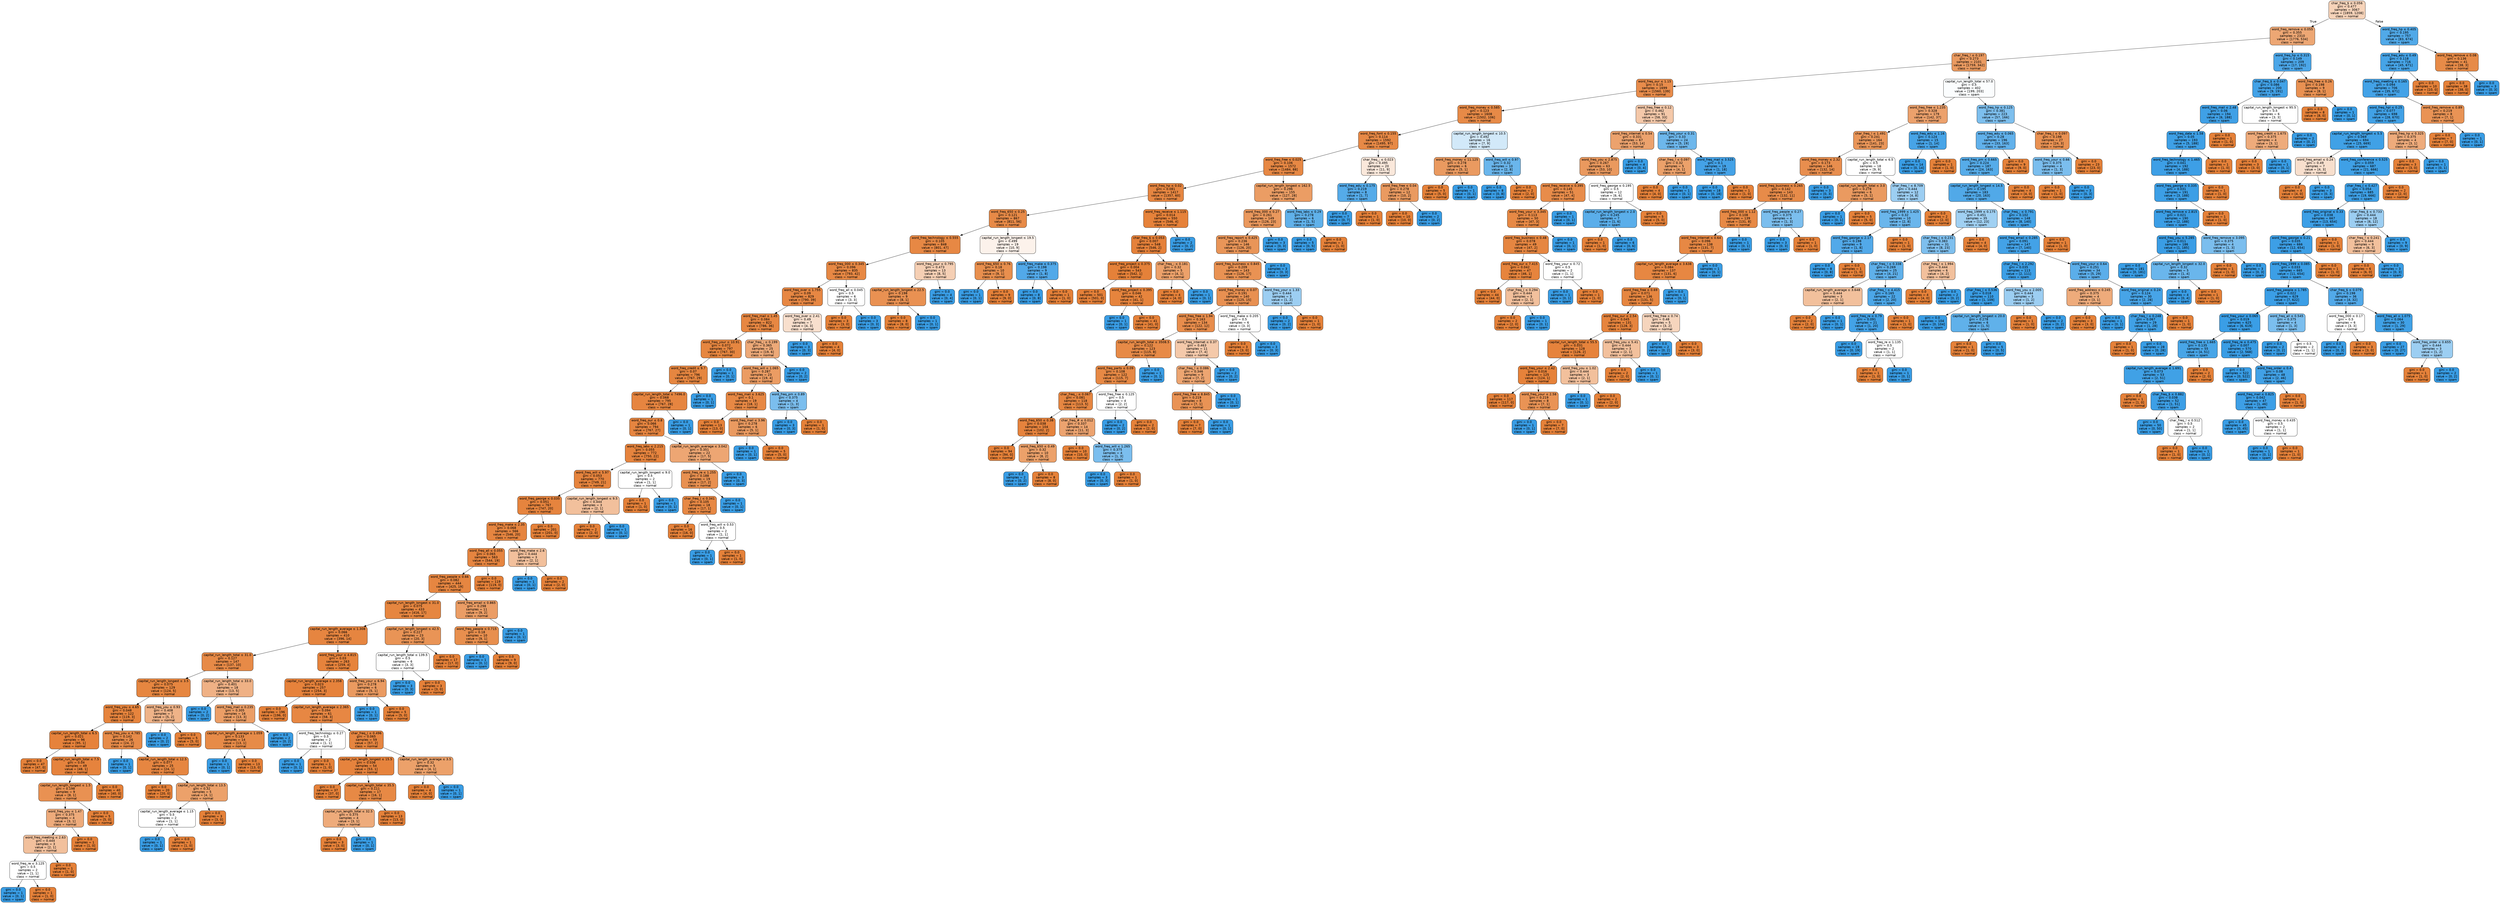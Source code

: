 digraph Tree {
node [shape=box, style="filled, rounded", color="black", fontname=helvetica] ;
edge [fontname=helvetica] ;
0 [label=<char_freq_$ &le; 0.056<br/>gini = 0.477<br/>samples = 3067<br/>value = [1859, 1208]<br/>class = normal>, fillcolor="#e5813959"] ;
1 [label=<word_freq_remove &le; 0.055<br/>gini = 0.355<br/>samples = 2310<br/>value = [1776, 534]<br/>class = normal>, fillcolor="#e58139b2"] ;
0 -> 1 [labeldistance=2.5, labelangle=45, headlabel="True"] ;
2 [label=<char_freq_! &le; 0.197<br/>gini = 0.273<br/>samples = 2101<br/>value = [1759, 342]<br/>class = normal>, fillcolor="#e58139cd"] ;
1 -> 2 ;
3 [label=<word_freq_our &le; 1.15<br/>gini = 0.15<br/>samples = 1699<br/>value = [1560, 139]<br/>class = normal>, fillcolor="#e58139e8"] ;
2 -> 3 ;
4 [label=<word_freq_money &le; 0.585<br/>gini = 0.123<br/>samples = 1608<br/>value = [1502, 106]<br/>class = normal>, fillcolor="#e58139ed"] ;
3 -> 4 ;
5 [label=<word_freq_font &le; 0.155<br/>gini = 0.114<br/>samples = 1592<br/>value = [1495, 97]<br/>class = normal>, fillcolor="#e58139ee"] ;
4 -> 5 ;
6 [label=<word_freq_free &le; 0.025<br/>gini = 0.106<br/>samples = 1572<br/>value = [1484, 88]<br/>class = normal>, fillcolor="#e58139f0"] ;
5 -> 6 ;
7 [label=<word_freq_hp &le; 0.02<br/>gini = 0.081<br/>samples = 1417<br/>value = [1357, 60]<br/>class = normal>, fillcolor="#e58139f4"] ;
6 -> 7 ;
8 [label=<word_freq_650 &le; 0.25<br/>gini = 0.121<br/>samples = 867<br/>value = [811, 56]<br/>class = normal>, fillcolor="#e58139ed"] ;
7 -> 8 ;
9 [label=<word_freq_technology &le; 0.555<br/>gini = 0.105<br/>samples = 848<br/>value = [801, 47]<br/>class = normal>, fillcolor="#e58139f0"] ;
8 -> 9 ;
10 [label=<word_freq_000 &le; 0.345<br/>gini = 0.096<br/>samples = 835<br/>value = [793, 42]<br/>class = normal>, fillcolor="#e58139f1"] ;
9 -> 10 ;
11 [label=<word_freq_over &le; 1.755<br/>gini = 0.09<br/>samples = 829<br/>value = [790, 39]<br/>class = normal>, fillcolor="#e58139f2"] ;
10 -> 11 ;
12 [label=<word_freq_mail &le; 1.45<br/>gini = 0.084<br/>samples = 822<br/>value = [786, 36]<br/>class = normal>, fillcolor="#e58139f3"] ;
11 -> 12 ;
13 [label=<word_freq_your &le; 10.91<br/>gini = 0.072<br/>samples = 797<br/>value = [767, 30]<br/>class = normal>, fillcolor="#e58139f5"] ;
12 -> 13 ;
14 [label=<word_freq_credit &le; 9.7<br/>gini = 0.07<br/>samples = 796<br/>value = [767, 29]<br/>class = normal>, fillcolor="#e58139f5"] ;
13 -> 14 ;
15 [label=<capital_run_length_total &le; 7496.0<br/>gini = 0.068<br/>samples = 795<br/>value = [767, 28]<br/>class = normal>, fillcolor="#e58139f6"] ;
14 -> 15 ;
16 [label=<word_freq_our &le; 0.8<br/>gini = 0.066<br/>samples = 794<br/>value = [767, 27]<br/>class = normal>, fillcolor="#e58139f6"] ;
15 -> 16 ;
17 [label=<word_freq_labs &le; 2.215<br/>gini = 0.055<br/>samples = 772<br/>value = [750, 22]<br/>class = normal>, fillcolor="#e58139f8"] ;
16 -> 17 ;
18 [label=<word_freq_will &le; 5.97<br/>gini = 0.053<br/>samples = 770<br/>value = [749, 21]<br/>class = normal>, fillcolor="#e58139f8"] ;
17 -> 18 ;
19 [label=<word_freq_george &le; 0.035<br/>gini = 0.051<br/>samples = 767<br/>value = [747, 20]<br/>class = normal>, fillcolor="#e58139f8"] ;
18 -> 19 ;
20 [label=<word_freq_make &le; 2.35<br/>gini = 0.068<br/>samples = 566<br/>value = [546, 20]<br/>class = normal>, fillcolor="#e58139f6"] ;
19 -> 20 ;
21 [label=<word_freq_all &le; 0.055<br/>gini = 0.065<br/>samples = 563<br/>value = [544, 19]<br/>class = normal>, fillcolor="#e58139f6"] ;
20 -> 21 ;
22 [label=<word_freq_people &le; 0.66<br/>gini = 0.082<br/>samples = 444<br/>value = [425, 19]<br/>class = normal>, fillcolor="#e58139f4"] ;
21 -> 22 ;
23 [label=<capital_run_length_longest &le; 31.0<br/>gini = 0.075<br/>samples = 433<br/>value = [416, 17]<br/>class = normal>, fillcolor="#e58139f5"] ;
22 -> 23 ;
24 [label=<capital_run_length_average &le; 1.308<br/>gini = 0.066<br/>samples = 410<br/>value = [396, 14]<br/>class = normal>, fillcolor="#e58139f6"] ;
23 -> 24 ;
25 [label=<capital_run_length_total &le; 31.0<br/>gini = 0.127<br/>samples = 147<br/>value = [137, 10]<br/>class = normal>, fillcolor="#e58139ec"] ;
24 -> 25 ;
26 [label=<capital_run_length_longest &le; 3.5<br/>gini = 0.075<br/>samples = 129<br/>value = [124, 5]<br/>class = normal>, fillcolor="#e58139f5"] ;
25 -> 26 ;
27 [label=<word_freq_you &le; 4.65<br/>gini = 0.048<br/>samples = 122<br/>value = [119, 3]<br/>class = normal>, fillcolor="#e58139f9"] ;
26 -> 27 ;
28 [label=<capital_run_length_total &le; 6.5<br/>gini = 0.021<br/>samples = 96<br/>value = [95, 1]<br/>class = normal>, fillcolor="#e58139fc"] ;
27 -> 28 ;
29 [label=<gini = 0.0<br/>samples = 47<br/>value = [47, 0]<br/>class = normal>, fillcolor="#e58139ff"] ;
28 -> 29 ;
30 [label=<capital_run_length_total &le; 7.5<br/>gini = 0.04<br/>samples = 49<br/>value = [48, 1]<br/>class = normal>, fillcolor="#e58139fa"] ;
28 -> 30 ;
31 [label=<capital_run_length_longest &le; 1.5<br/>gini = 0.198<br/>samples = 9<br/>value = [8, 1]<br/>class = normal>, fillcolor="#e58139df"] ;
30 -> 31 ;
32 [label=<word_freq_you &le; 1.47<br/>gini = 0.375<br/>samples = 4<br/>value = [3, 1]<br/>class = normal>, fillcolor="#e58139aa"] ;
31 -> 32 ;
33 [label=<word_freq_meeting &le; 2.63<br/>gini = 0.444<br/>samples = 3<br/>value = [2, 1]<br/>class = normal>, fillcolor="#e581397f"] ;
32 -> 33 ;
34 [label=<word_freq_re &le; 3.125<br/>gini = 0.5<br/>samples = 2<br/>value = [1, 1]<br/>class = normal>, fillcolor="#e5813900"] ;
33 -> 34 ;
35 [label=<gini = 0.0<br/>samples = 1<br/>value = [0, 1]<br/>class = spam>, fillcolor="#399de5ff"] ;
34 -> 35 ;
36 [label=<gini = 0.0<br/>samples = 1<br/>value = [1, 0]<br/>class = normal>, fillcolor="#e58139ff"] ;
34 -> 36 ;
37 [label=<gini = 0.0<br/>samples = 1<br/>value = [1, 0]<br/>class = normal>, fillcolor="#e58139ff"] ;
33 -> 37 ;
38 [label=<gini = 0.0<br/>samples = 1<br/>value = [1, 0]<br/>class = normal>, fillcolor="#e58139ff"] ;
32 -> 38 ;
39 [label=<gini = 0.0<br/>samples = 5<br/>value = [5, 0]<br/>class = normal>, fillcolor="#e58139ff"] ;
31 -> 39 ;
40 [label=<gini = 0.0<br/>samples = 40<br/>value = [40, 0]<br/>class = normal>, fillcolor="#e58139ff"] ;
30 -> 40 ;
41 [label=<word_freq_you &le; 4.785<br/>gini = 0.142<br/>samples = 26<br/>value = [24, 2]<br/>class = normal>, fillcolor="#e58139ea"] ;
27 -> 41 ;
42 [label=<gini = 0.0<br/>samples = 1<br/>value = [0, 1]<br/>class = spam>, fillcolor="#399de5ff"] ;
41 -> 42 ;
43 [label=<capital_run_length_total &le; 12.5<br/>gini = 0.077<br/>samples = 25<br/>value = [24, 1]<br/>class = normal>, fillcolor="#e58139f4"] ;
41 -> 43 ;
44 [label=<gini = 0.0<br/>samples = 20<br/>value = [20, 0]<br/>class = normal>, fillcolor="#e58139ff"] ;
43 -> 44 ;
45 [label=<capital_run_length_total &le; 13.5<br/>gini = 0.32<br/>samples = 5<br/>value = [4, 1]<br/>class = normal>, fillcolor="#e58139bf"] ;
43 -> 45 ;
46 [label=<capital_run_length_average &le; 1.15<br/>gini = 0.5<br/>samples = 2<br/>value = [1, 1]<br/>class = normal>, fillcolor="#e5813900"] ;
45 -> 46 ;
47 [label=<gini = 0.0<br/>samples = 1<br/>value = [0, 1]<br/>class = spam>, fillcolor="#399de5ff"] ;
46 -> 47 ;
48 [label=<gini = 0.0<br/>samples = 1<br/>value = [1, 0]<br/>class = normal>, fillcolor="#e58139ff"] ;
46 -> 48 ;
49 [label=<gini = 0.0<br/>samples = 3<br/>value = [3, 0]<br/>class = normal>, fillcolor="#e58139ff"] ;
45 -> 49 ;
50 [label=<word_freq_you &le; 0.93<br/>gini = 0.408<br/>samples = 7<br/>value = [5, 2]<br/>class = normal>, fillcolor="#e5813999"] ;
26 -> 50 ;
51 [label=<gini = 0.0<br/>samples = 2<br/>value = [0, 2]<br/>class = spam>, fillcolor="#399de5ff"] ;
50 -> 51 ;
52 [label=<gini = 0.0<br/>samples = 5<br/>value = [5, 0]<br/>class = normal>, fillcolor="#e58139ff"] ;
50 -> 52 ;
53 [label=<capital_run_length_total &le; 33.0<br/>gini = 0.401<br/>samples = 18<br/>value = [13, 5]<br/>class = normal>, fillcolor="#e581399d"] ;
25 -> 53 ;
54 [label=<gini = 0.0<br/>samples = 2<br/>value = [0, 2]<br/>class = spam>, fillcolor="#399de5ff"] ;
53 -> 54 ;
55 [label=<word_freq_mail &le; 0.235<br/>gini = 0.305<br/>samples = 16<br/>value = [13, 3]<br/>class = normal>, fillcolor="#e58139c4"] ;
53 -> 55 ;
56 [label=<capital_run_length_average &le; 1.059<br/>gini = 0.133<br/>samples = 14<br/>value = [13, 1]<br/>class = normal>, fillcolor="#e58139eb"] ;
55 -> 56 ;
57 [label=<gini = 0.0<br/>samples = 1<br/>value = [0, 1]<br/>class = spam>, fillcolor="#399de5ff"] ;
56 -> 57 ;
58 [label=<gini = 0.0<br/>samples = 13<br/>value = [13, 0]<br/>class = normal>, fillcolor="#e58139ff"] ;
56 -> 58 ;
59 [label=<gini = 0.0<br/>samples = 2<br/>value = [0, 2]<br/>class = spam>, fillcolor="#399de5ff"] ;
55 -> 59 ;
60 [label=<word_freq_your &le; 4.815<br/>gini = 0.03<br/>samples = 263<br/>value = [259, 4]<br/>class = normal>, fillcolor="#e58139fb"] ;
24 -> 60 ;
61 [label=<capital_run_length_average &le; 2.358<br/>gini = 0.023<br/>samples = 257<br/>value = [254, 3]<br/>class = normal>, fillcolor="#e58139fc"] ;
60 -> 61 ;
62 [label=<gini = 0.0<br/>samples = 196<br/>value = [196, 0]<br/>class = normal>, fillcolor="#e58139ff"] ;
61 -> 62 ;
63 [label=<capital_run_length_average &le; 2.365<br/>gini = 0.094<br/>samples = 61<br/>value = [58, 3]<br/>class = normal>, fillcolor="#e58139f2"] ;
61 -> 63 ;
64 [label=<word_freq_technology &le; 0.27<br/>gini = 0.5<br/>samples = 2<br/>value = [1, 1]<br/>class = normal>, fillcolor="#e5813900"] ;
63 -> 64 ;
65 [label=<gini = 0.0<br/>samples = 1<br/>value = [0, 1]<br/>class = spam>, fillcolor="#399de5ff"] ;
64 -> 65 ;
66 [label=<gini = 0.0<br/>samples = 1<br/>value = [1, 0]<br/>class = normal>, fillcolor="#e58139ff"] ;
64 -> 66 ;
67 [label=<char_freq_( &le; 0.496<br/>gini = 0.065<br/>samples = 59<br/>value = [57, 2]<br/>class = normal>, fillcolor="#e58139f6"] ;
63 -> 67 ;
68 [label=<capital_run_length_longest &le; 15.5<br/>gini = 0.036<br/>samples = 54<br/>value = [53, 1]<br/>class = normal>, fillcolor="#e58139fa"] ;
67 -> 68 ;
69 [label=<gini = 0.0<br/>samples = 37<br/>value = [37, 0]<br/>class = normal>, fillcolor="#e58139ff"] ;
68 -> 69 ;
70 [label=<capital_run_length_total &le; 35.5<br/>gini = 0.111<br/>samples = 17<br/>value = [16, 1]<br/>class = normal>, fillcolor="#e58139ef"] ;
68 -> 70 ;
71 [label=<capital_run_length_total &le; 32.5<br/>gini = 0.375<br/>samples = 4<br/>value = [3, 1]<br/>class = normal>, fillcolor="#e58139aa"] ;
70 -> 71 ;
72 [label=<gini = 0.0<br/>samples = 3<br/>value = [3, 0]<br/>class = normal>, fillcolor="#e58139ff"] ;
71 -> 72 ;
73 [label=<gini = 0.0<br/>samples = 1<br/>value = [0, 1]<br/>class = spam>, fillcolor="#399de5ff"] ;
71 -> 73 ;
74 [label=<gini = 0.0<br/>samples = 13<br/>value = [13, 0]<br/>class = normal>, fillcolor="#e58139ff"] ;
70 -> 74 ;
75 [label=<capital_run_length_average &le; 3.5<br/>gini = 0.32<br/>samples = 5<br/>value = [4, 1]<br/>class = normal>, fillcolor="#e58139bf"] ;
67 -> 75 ;
76 [label=<gini = 0.0<br/>samples = 4<br/>value = [4, 0]<br/>class = normal>, fillcolor="#e58139ff"] ;
75 -> 76 ;
77 [label=<gini = 0.0<br/>samples = 1<br/>value = [0, 1]<br/>class = spam>, fillcolor="#399de5ff"] ;
75 -> 77 ;
78 [label=<word_freq_your &le; 6.94<br/>gini = 0.278<br/>samples = 6<br/>value = [5, 1]<br/>class = normal>, fillcolor="#e58139cc"] ;
60 -> 78 ;
79 [label=<gini = 0.0<br/>samples = 1<br/>value = [0, 1]<br/>class = spam>, fillcolor="#399de5ff"] ;
78 -> 79 ;
80 [label=<gini = 0.0<br/>samples = 5<br/>value = [5, 0]<br/>class = normal>, fillcolor="#e58139ff"] ;
78 -> 80 ;
81 [label=<capital_run_length_longest &le; 42.5<br/>gini = 0.227<br/>samples = 23<br/>value = [20, 3]<br/>class = normal>, fillcolor="#e58139d9"] ;
23 -> 81 ;
82 [label=<capital_run_length_total &le; 139.5<br/>gini = 0.5<br/>samples = 6<br/>value = [3, 3]<br/>class = normal>, fillcolor="#e5813900"] ;
81 -> 82 ;
83 [label=<gini = 0.0<br/>samples = 3<br/>value = [0, 3]<br/>class = spam>, fillcolor="#399de5ff"] ;
82 -> 83 ;
84 [label=<gini = 0.0<br/>samples = 3<br/>value = [3, 0]<br/>class = normal>, fillcolor="#e58139ff"] ;
82 -> 84 ;
85 [label=<gini = 0.0<br/>samples = 17<br/>value = [17, 0]<br/>class = normal>, fillcolor="#e58139ff"] ;
81 -> 85 ;
86 [label=<word_freq_email &le; 0.865<br/>gini = 0.298<br/>samples = 11<br/>value = [9, 2]<br/>class = normal>, fillcolor="#e58139c6"] ;
22 -> 86 ;
87 [label=<word_freq_people &le; 0.715<br/>gini = 0.18<br/>samples = 10<br/>value = [9, 1]<br/>class = normal>, fillcolor="#e58139e3"] ;
86 -> 87 ;
88 [label=<gini = 0.0<br/>samples = 1<br/>value = [0, 1]<br/>class = spam>, fillcolor="#399de5ff"] ;
87 -> 88 ;
89 [label=<gini = 0.0<br/>samples = 9<br/>value = [9, 0]<br/>class = normal>, fillcolor="#e58139ff"] ;
87 -> 89 ;
90 [label=<gini = 0.0<br/>samples = 1<br/>value = [0, 1]<br/>class = spam>, fillcolor="#399de5ff"] ;
86 -> 90 ;
91 [label=<gini = 0.0<br/>samples = 119<br/>value = [119, 0]<br/>class = normal>, fillcolor="#e58139ff"] ;
21 -> 91 ;
92 [label=<word_freq_make &le; 2.6<br/>gini = 0.444<br/>samples = 3<br/>value = [2, 1]<br/>class = normal>, fillcolor="#e581397f"] ;
20 -> 92 ;
93 [label=<gini = 0.0<br/>samples = 1<br/>value = [0, 1]<br/>class = spam>, fillcolor="#399de5ff"] ;
92 -> 93 ;
94 [label=<gini = 0.0<br/>samples = 2<br/>value = [2, 0]<br/>class = normal>, fillcolor="#e58139ff"] ;
92 -> 94 ;
95 [label=<gini = 0.0<br/>samples = 201<br/>value = [201, 0]<br/>class = normal>, fillcolor="#e58139ff"] ;
19 -> 95 ;
96 [label=<capital_run_length_longest &le; 9.5<br/>gini = 0.444<br/>samples = 3<br/>value = [2, 1]<br/>class = normal>, fillcolor="#e581397f"] ;
18 -> 96 ;
97 [label=<gini = 0.0<br/>samples = 2<br/>value = [2, 0]<br/>class = normal>, fillcolor="#e58139ff"] ;
96 -> 97 ;
98 [label=<gini = 0.0<br/>samples = 1<br/>value = [0, 1]<br/>class = spam>, fillcolor="#399de5ff"] ;
96 -> 98 ;
99 [label=<capital_run_length_longest &le; 9.0<br/>gini = 0.5<br/>samples = 2<br/>value = [1, 1]<br/>class = normal>, fillcolor="#e5813900"] ;
17 -> 99 ;
100 [label=<gini = 0.0<br/>samples = 1<br/>value = [1, 0]<br/>class = normal>, fillcolor="#e58139ff"] ;
99 -> 100 ;
101 [label=<gini = 0.0<br/>samples = 1<br/>value = [0, 1]<br/>class = spam>, fillcolor="#399de5ff"] ;
99 -> 101 ;
102 [label=<capital_run_length_average &le; 3.042<br/>gini = 0.351<br/>samples = 22<br/>value = [17, 5]<br/>class = normal>, fillcolor="#e58139b4"] ;
16 -> 102 ;
103 [label=<word_freq_re &le; 1.255<br/>gini = 0.188<br/>samples = 19<br/>value = [17, 2]<br/>class = normal>, fillcolor="#e58139e1"] ;
102 -> 103 ;
104 [label=<char_freq_( &le; 0.341<br/>gini = 0.105<br/>samples = 18<br/>value = [17, 1]<br/>class = normal>, fillcolor="#e58139f0"] ;
103 -> 104 ;
105 [label=<gini = 0.0<br/>samples = 16<br/>value = [16, 0]<br/>class = normal>, fillcolor="#e58139ff"] ;
104 -> 105 ;
106 [label=<word_freq_will &le; 0.53<br/>gini = 0.5<br/>samples = 2<br/>value = [1, 1]<br/>class = normal>, fillcolor="#e5813900"] ;
104 -> 106 ;
107 [label=<gini = 0.0<br/>samples = 1<br/>value = [0, 1]<br/>class = spam>, fillcolor="#399de5ff"] ;
106 -> 107 ;
108 [label=<gini = 0.0<br/>samples = 1<br/>value = [1, 0]<br/>class = normal>, fillcolor="#e58139ff"] ;
106 -> 108 ;
109 [label=<gini = 0.0<br/>samples = 1<br/>value = [0, 1]<br/>class = spam>, fillcolor="#399de5ff"] ;
103 -> 109 ;
110 [label=<gini = 0.0<br/>samples = 3<br/>value = [0, 3]<br/>class = spam>, fillcolor="#399de5ff"] ;
102 -> 110 ;
111 [label=<gini = 0.0<br/>samples = 1<br/>value = [0, 1]<br/>class = spam>, fillcolor="#399de5ff"] ;
15 -> 111 ;
112 [label=<gini = 0.0<br/>samples = 1<br/>value = [0, 1]<br/>class = spam>, fillcolor="#399de5ff"] ;
14 -> 112 ;
113 [label=<gini = 0.0<br/>samples = 1<br/>value = [0, 1]<br/>class = spam>, fillcolor="#399de5ff"] ;
13 -> 113 ;
114 [label=<char_freq_; &le; 0.199<br/>gini = 0.365<br/>samples = 25<br/>value = [19, 6]<br/>class = normal>, fillcolor="#e58139ae"] ;
12 -> 114 ;
115 [label=<word_freq_will &le; 1.065<br/>gini = 0.287<br/>samples = 23<br/>value = [19, 4]<br/>class = normal>, fillcolor="#e58139c9"] ;
114 -> 115 ;
116 [label=<word_freq_mail &le; 3.625<br/>gini = 0.1<br/>samples = 19<br/>value = [18, 1]<br/>class = normal>, fillcolor="#e58139f1"] ;
115 -> 116 ;
117 [label=<gini = 0.0<br/>samples = 13<br/>value = [13, 0]<br/>class = normal>, fillcolor="#e58139ff"] ;
116 -> 117 ;
118 [label=<word_freq_mail &le; 3.96<br/>gini = 0.278<br/>samples = 6<br/>value = [5, 1]<br/>class = normal>, fillcolor="#e58139cc"] ;
116 -> 118 ;
119 [label=<gini = 0.0<br/>samples = 1<br/>value = [0, 1]<br/>class = spam>, fillcolor="#399de5ff"] ;
118 -> 119 ;
120 [label=<gini = 0.0<br/>samples = 5<br/>value = [5, 0]<br/>class = normal>, fillcolor="#e58139ff"] ;
118 -> 120 ;
121 [label=<word_freq_pm &le; 0.89<br/>gini = 0.375<br/>samples = 4<br/>value = [1, 3]<br/>class = spam>, fillcolor="#399de5aa"] ;
115 -> 121 ;
122 [label=<gini = 0.0<br/>samples = 3<br/>value = [0, 3]<br/>class = spam>, fillcolor="#399de5ff"] ;
121 -> 122 ;
123 [label=<gini = 0.0<br/>samples = 1<br/>value = [1, 0]<br/>class = normal>, fillcolor="#e58139ff"] ;
121 -> 123 ;
124 [label=<gini = 0.0<br/>samples = 2<br/>value = [0, 2]<br/>class = spam>, fillcolor="#399de5ff"] ;
114 -> 124 ;
125 [label=<word_freq_over &le; 2.41<br/>gini = 0.49<br/>samples = 7<br/>value = [4, 3]<br/>class = normal>, fillcolor="#e5813940"] ;
11 -> 125 ;
126 [label=<gini = 0.0<br/>samples = 3<br/>value = [0, 3]<br/>class = spam>, fillcolor="#399de5ff"] ;
125 -> 126 ;
127 [label=<gini = 0.0<br/>samples = 4<br/>value = [4, 0]<br/>class = normal>, fillcolor="#e58139ff"] ;
125 -> 127 ;
128 [label=<word_freq_all &le; 0.045<br/>gini = 0.5<br/>samples = 6<br/>value = [3, 3]<br/>class = normal>, fillcolor="#e5813900"] ;
10 -> 128 ;
129 [label=<gini = 0.0<br/>samples = 3<br/>value = [3, 0]<br/>class = normal>, fillcolor="#e58139ff"] ;
128 -> 129 ;
130 [label=<gini = 0.0<br/>samples = 3<br/>value = [0, 3]<br/>class = spam>, fillcolor="#399de5ff"] ;
128 -> 130 ;
131 [label=<word_freq_your &le; 0.795<br/>gini = 0.473<br/>samples = 13<br/>value = [8, 5]<br/>class = normal>, fillcolor="#e5813960"] ;
9 -> 131 ;
132 [label=<capital_run_length_longest &le; 22.5<br/>gini = 0.198<br/>samples = 9<br/>value = [8, 1]<br/>class = normal>, fillcolor="#e58139df"] ;
131 -> 132 ;
133 [label=<gini = 0.0<br/>samples = 8<br/>value = [8, 0]<br/>class = normal>, fillcolor="#e58139ff"] ;
132 -> 133 ;
134 [label=<gini = 0.0<br/>samples = 1<br/>value = [0, 1]<br/>class = spam>, fillcolor="#399de5ff"] ;
132 -> 134 ;
135 [label=<gini = 0.0<br/>samples = 4<br/>value = [0, 4]<br/>class = spam>, fillcolor="#399de5ff"] ;
131 -> 135 ;
136 [label=<capital_run_length_longest &le; 19.5<br/>gini = 0.499<br/>samples = 19<br/>value = [10, 9]<br/>class = normal>, fillcolor="#e5813919"] ;
8 -> 136 ;
137 [label=<word_freq_650 &le; 0.76<br/>gini = 0.18<br/>samples = 10<br/>value = [9, 1]<br/>class = normal>, fillcolor="#e58139e3"] ;
136 -> 137 ;
138 [label=<gini = 0.0<br/>samples = 1<br/>value = [0, 1]<br/>class = spam>, fillcolor="#399de5ff"] ;
137 -> 138 ;
139 [label=<gini = 0.0<br/>samples = 9<br/>value = [9, 0]<br/>class = normal>, fillcolor="#e58139ff"] ;
137 -> 139 ;
140 [label=<word_freq_make &le; 0.375<br/>gini = 0.198<br/>samples = 9<br/>value = [1, 8]<br/>class = spam>, fillcolor="#399de5df"] ;
136 -> 140 ;
141 [label=<gini = 0.0<br/>samples = 8<br/>value = [0, 8]<br/>class = spam>, fillcolor="#399de5ff"] ;
140 -> 141 ;
142 [label=<gini = 0.0<br/>samples = 1<br/>value = [1, 0]<br/>class = normal>, fillcolor="#e58139ff"] ;
140 -> 142 ;
143 [label=<word_freq_receive &le; 1.115<br/>gini = 0.014<br/>samples = 550<br/>value = [546, 4]<br/>class = normal>, fillcolor="#e58139fd"] ;
7 -> 143 ;
144 [label=<char_freq_$ &le; 0.053<br/>gini = 0.007<br/>samples = 548<br/>value = [546, 2]<br/>class = normal>, fillcolor="#e58139fe"] ;
143 -> 144 ;
145 [label=<word_freq_project &le; 0.375<br/>gini = 0.004<br/>samples = 543<br/>value = [542, 1]<br/>class = normal>, fillcolor="#e58139ff"] ;
144 -> 145 ;
146 [label=<gini = 0.0<br/>samples = 501<br/>value = [501, 0]<br/>class = normal>, fillcolor="#e58139ff"] ;
145 -> 146 ;
147 [label=<word_freq_project &le; 0.395<br/>gini = 0.046<br/>samples = 42<br/>value = [41, 1]<br/>class = normal>, fillcolor="#e58139f9"] ;
145 -> 147 ;
148 [label=<gini = 0.0<br/>samples = 1<br/>value = [0, 1]<br/>class = spam>, fillcolor="#399de5ff"] ;
147 -> 148 ;
149 [label=<gini = 0.0<br/>samples = 41<br/>value = [41, 0]<br/>class = normal>, fillcolor="#e58139ff"] ;
147 -> 149 ;
150 [label=<char_freq_; &le; 0.181<br/>gini = 0.32<br/>samples = 5<br/>value = [4, 1]<br/>class = normal>, fillcolor="#e58139bf"] ;
144 -> 150 ;
151 [label=<gini = 0.0<br/>samples = 4<br/>value = [4, 0]<br/>class = normal>, fillcolor="#e58139ff"] ;
150 -> 151 ;
152 [label=<gini = 0.0<br/>samples = 1<br/>value = [0, 1]<br/>class = spam>, fillcolor="#399de5ff"] ;
150 -> 152 ;
153 [label=<gini = 0.0<br/>samples = 2<br/>value = [0, 2]<br/>class = spam>, fillcolor="#399de5ff"] ;
143 -> 153 ;
154 [label=<capital_run_length_longest &le; 162.5<br/>gini = 0.296<br/>samples = 155<br/>value = [127, 28]<br/>class = normal>, fillcolor="#e58139c7"] ;
6 -> 154 ;
155 [label=<word_freq_000 &le; 0.27<br/>gini = 0.261<br/>samples = 149<br/>value = [126, 23]<br/>class = normal>, fillcolor="#e58139d0"] ;
154 -> 155 ;
156 [label=<word_freq_report &le; 0.425<br/>gini = 0.236<br/>samples = 146<br/>value = [126, 20]<br/>class = normal>, fillcolor="#e58139d7"] ;
155 -> 156 ;
157 [label=<word_freq_business &le; 0.845<br/>gini = 0.209<br/>samples = 143<br/>value = [126, 17]<br/>class = normal>, fillcolor="#e58139dd"] ;
156 -> 157 ;
158 [label=<word_freq_money &le; 0.07<br/>gini = 0.191<br/>samples = 140<br/>value = [125, 15]<br/>class = normal>, fillcolor="#e58139e0"] ;
157 -> 158 ;
159 [label=<word_freq_free &le; 1.94<br/>gini = 0.163<br/>samples = 134<br/>value = [122, 12]<br/>class = normal>, fillcolor="#e58139e6"] ;
158 -> 159 ;
160 [label=<capital_run_length_total &le; 3508.5<br/>gini = 0.122<br/>samples = 123<br/>value = [115, 8]<br/>class = normal>, fillcolor="#e58139ed"] ;
159 -> 160 ;
161 [label=<word_freq_parts &le; 0.09<br/>gini = 0.108<br/>samples = 122<br/>value = [115, 7]<br/>class = normal>, fillcolor="#e58139ef"] ;
160 -> 161 ;
162 [label=<char_freq_; &le; 0.067<br/>gini = 0.081<br/>samples = 118<br/>value = [113, 5]<br/>class = normal>, fillcolor="#e58139f4"] ;
161 -> 162 ;
163 [label=<word_freq_650 &le; 0.38<br/>gini = 0.038<br/>samples = 104<br/>value = [102, 2]<br/>class = normal>, fillcolor="#e58139fa"] ;
162 -> 163 ;
164 [label=<gini = 0.0<br/>samples = 94<br/>value = [94, 0]<br/>class = normal>, fillcolor="#e58139ff"] ;
163 -> 164 ;
165 [label=<word_freq_650 &le; 0.49<br/>gini = 0.32<br/>samples = 10<br/>value = [8, 2]<br/>class = normal>, fillcolor="#e58139bf"] ;
163 -> 165 ;
166 [label=<gini = 0.0<br/>samples = 2<br/>value = [0, 2]<br/>class = spam>, fillcolor="#399de5ff"] ;
165 -> 166 ;
167 [label=<gini = 0.0<br/>samples = 8<br/>value = [8, 0]<br/>class = normal>, fillcolor="#e58139ff"] ;
165 -> 167 ;
168 [label=<char_freq_# &le; 0.012<br/>gini = 0.337<br/>samples = 14<br/>value = [11, 3]<br/>class = normal>, fillcolor="#e58139b9"] ;
162 -> 168 ;
169 [label=<gini = 0.0<br/>samples = 10<br/>value = [10, 0]<br/>class = normal>, fillcolor="#e58139ff"] ;
168 -> 169 ;
170 [label=<word_freq_will &le; 1.265<br/>gini = 0.375<br/>samples = 4<br/>value = [1, 3]<br/>class = spam>, fillcolor="#399de5aa"] ;
168 -> 170 ;
171 [label=<gini = 0.0<br/>samples = 3<br/>value = [0, 3]<br/>class = spam>, fillcolor="#399de5ff"] ;
170 -> 171 ;
172 [label=<gini = 0.0<br/>samples = 1<br/>value = [1, 0]<br/>class = normal>, fillcolor="#e58139ff"] ;
170 -> 172 ;
173 [label=<word_freq_free &le; 0.125<br/>gini = 0.5<br/>samples = 4<br/>value = [2, 2]<br/>class = normal>, fillcolor="#e5813900"] ;
161 -> 173 ;
174 [label=<gini = 0.0<br/>samples = 2<br/>value = [0, 2]<br/>class = spam>, fillcolor="#399de5ff"] ;
173 -> 174 ;
175 [label=<gini = 0.0<br/>samples = 2<br/>value = [2, 0]<br/>class = normal>, fillcolor="#e58139ff"] ;
173 -> 175 ;
176 [label=<gini = 0.0<br/>samples = 1<br/>value = [0, 1]<br/>class = spam>, fillcolor="#399de5ff"] ;
160 -> 176 ;
177 [label=<word_freq_internet &le; 0.37<br/>gini = 0.463<br/>samples = 11<br/>value = [7, 4]<br/>class = normal>, fillcolor="#e581396d"] ;
159 -> 177 ;
178 [label=<char_freq_! &le; 0.086<br/>gini = 0.346<br/>samples = 9<br/>value = [7, 2]<br/>class = normal>, fillcolor="#e58139b6"] ;
177 -> 178 ;
179 [label=<word_freq_free &le; 8.845<br/>gini = 0.219<br/>samples = 8<br/>value = [7, 1]<br/>class = normal>, fillcolor="#e58139db"] ;
178 -> 179 ;
180 [label=<gini = 0.0<br/>samples = 7<br/>value = [7, 0]<br/>class = normal>, fillcolor="#e58139ff"] ;
179 -> 180 ;
181 [label=<gini = 0.0<br/>samples = 1<br/>value = [0, 1]<br/>class = spam>, fillcolor="#399de5ff"] ;
179 -> 181 ;
182 [label=<gini = 0.0<br/>samples = 1<br/>value = [0, 1]<br/>class = spam>, fillcolor="#399de5ff"] ;
178 -> 182 ;
183 [label=<gini = 0.0<br/>samples = 2<br/>value = [0, 2]<br/>class = spam>, fillcolor="#399de5ff"] ;
177 -> 183 ;
184 [label=<word_freq_make &le; 0.205<br/>gini = 0.5<br/>samples = 6<br/>value = [3, 3]<br/>class = normal>, fillcolor="#e5813900"] ;
158 -> 184 ;
185 [label=<gini = 0.0<br/>samples = 3<br/>value = [3, 0]<br/>class = normal>, fillcolor="#e58139ff"] ;
184 -> 185 ;
186 [label=<gini = 0.0<br/>samples = 3<br/>value = [0, 3]<br/>class = spam>, fillcolor="#399de5ff"] ;
184 -> 186 ;
187 [label=<word_freq_your &le; 1.33<br/>gini = 0.444<br/>samples = 3<br/>value = [1, 2]<br/>class = spam>, fillcolor="#399de57f"] ;
157 -> 187 ;
188 [label=<gini = 0.0<br/>samples = 2<br/>value = [0, 2]<br/>class = spam>, fillcolor="#399de5ff"] ;
187 -> 188 ;
189 [label=<gini = 0.0<br/>samples = 1<br/>value = [1, 0]<br/>class = normal>, fillcolor="#e58139ff"] ;
187 -> 189 ;
190 [label=<gini = 0.0<br/>samples = 3<br/>value = [0, 3]<br/>class = spam>, fillcolor="#399de5ff"] ;
156 -> 190 ;
191 [label=<gini = 0.0<br/>samples = 3<br/>value = [0, 3]<br/>class = spam>, fillcolor="#399de5ff"] ;
155 -> 191 ;
192 [label=<word_freq_labs &le; 0.29<br/>gini = 0.278<br/>samples = 6<br/>value = [1, 5]<br/>class = spam>, fillcolor="#399de5cc"] ;
154 -> 192 ;
193 [label=<gini = 0.0<br/>samples = 5<br/>value = [0, 5]<br/>class = spam>, fillcolor="#399de5ff"] ;
192 -> 193 ;
194 [label=<gini = 0.0<br/>samples = 1<br/>value = [1, 0]<br/>class = normal>, fillcolor="#e58139ff"] ;
192 -> 194 ;
195 [label=<char_freq_; &le; 0.023<br/>gini = 0.495<br/>samples = 20<br/>value = [11, 9]<br/>class = normal>, fillcolor="#e581392e"] ;
5 -> 195 ;
196 [label=<word_freq_edu &le; 0.175<br/>gini = 0.219<br/>samples = 8<br/>value = [1, 7]<br/>class = spam>, fillcolor="#399de5db"] ;
195 -> 196 ;
197 [label=<gini = 0.0<br/>samples = 7<br/>value = [0, 7]<br/>class = spam>, fillcolor="#399de5ff"] ;
196 -> 197 ;
198 [label=<gini = 0.0<br/>samples = 1<br/>value = [1, 0]<br/>class = normal>, fillcolor="#e58139ff"] ;
196 -> 198 ;
199 [label=<word_freq_free &le; 0.04<br/>gini = 0.278<br/>samples = 12<br/>value = [10, 2]<br/>class = normal>, fillcolor="#e58139cc"] ;
195 -> 199 ;
200 [label=<gini = 0.0<br/>samples = 10<br/>value = [10, 0]<br/>class = normal>, fillcolor="#e58139ff"] ;
199 -> 200 ;
201 [label=<gini = 0.0<br/>samples = 2<br/>value = [0, 2]<br/>class = spam>, fillcolor="#399de5ff"] ;
199 -> 201 ;
202 [label=<capital_run_length_longest &le; 10.5<br/>gini = 0.492<br/>samples = 16<br/>value = [7, 9]<br/>class = spam>, fillcolor="#399de539"] ;
4 -> 202 ;
203 [label=<word_freq_money &le; 11.125<br/>gini = 0.278<br/>samples = 6<br/>value = [5, 1]<br/>class = normal>, fillcolor="#e58139cc"] ;
202 -> 203 ;
204 [label=<gini = 0.0<br/>samples = 5<br/>value = [5, 0]<br/>class = normal>, fillcolor="#e58139ff"] ;
203 -> 204 ;
205 [label=<gini = 0.0<br/>samples = 1<br/>value = [0, 1]<br/>class = spam>, fillcolor="#399de5ff"] ;
203 -> 205 ;
206 [label=<word_freq_will &le; 0.97<br/>gini = 0.32<br/>samples = 10<br/>value = [2, 8]<br/>class = spam>, fillcolor="#399de5bf"] ;
202 -> 206 ;
207 [label=<gini = 0.0<br/>samples = 8<br/>value = [0, 8]<br/>class = spam>, fillcolor="#399de5ff"] ;
206 -> 207 ;
208 [label=<gini = 0.0<br/>samples = 2<br/>value = [2, 0]<br/>class = normal>, fillcolor="#e58139ff"] ;
206 -> 208 ;
209 [label=<word_freq_free &le; 0.12<br/>gini = 0.462<br/>samples = 91<br/>value = [58, 33]<br/>class = normal>, fillcolor="#e581396e"] ;
3 -> 209 ;
210 [label=<word_freq_internet &le; 0.54<br/>gini = 0.331<br/>samples = 67<br/>value = [53, 14]<br/>class = normal>, fillcolor="#e58139bc"] ;
209 -> 210 ;
211 [label=<word_freq_you &le; 2.875<br/>gini = 0.267<br/>samples = 63<br/>value = [53, 10]<br/>class = normal>, fillcolor="#e58139cf"] ;
210 -> 211 ;
212 [label=<word_freq_receive &le; 0.395<br/>gini = 0.145<br/>samples = 51<br/>value = [47, 4]<br/>class = normal>, fillcolor="#e58139e9"] ;
211 -> 212 ;
213 [label=<word_freq_your &le; 3.345<br/>gini = 0.113<br/>samples = 50<br/>value = [47, 3]<br/>class = normal>, fillcolor="#e58139ef"] ;
212 -> 213 ;
214 [label=<word_freq_business &le; 0.48<br/>gini = 0.078<br/>samples = 49<br/>value = [47, 2]<br/>class = normal>, fillcolor="#e58139f4"] ;
213 -> 214 ;
215 [label=<word_freq_our &le; 7.415<br/>gini = 0.042<br/>samples = 47<br/>value = [46, 1]<br/>class = normal>, fillcolor="#e58139f9"] ;
214 -> 215 ;
216 [label=<gini = 0.0<br/>samples = 44<br/>value = [44, 0]<br/>class = normal>, fillcolor="#e58139ff"] ;
215 -> 216 ;
217 [label=<char_freq_( &le; 0.294<br/>gini = 0.444<br/>samples = 3<br/>value = [2, 1]<br/>class = normal>, fillcolor="#e581397f"] ;
215 -> 217 ;
218 [label=<gini = 0.0<br/>samples = 2<br/>value = [2, 0]<br/>class = normal>, fillcolor="#e58139ff"] ;
217 -> 218 ;
219 [label=<gini = 0.0<br/>samples = 1<br/>value = [0, 1]<br/>class = spam>, fillcolor="#399de5ff"] ;
217 -> 219 ;
220 [label=<word_freq_your &le; 0.72<br/>gini = 0.5<br/>samples = 2<br/>value = [1, 1]<br/>class = normal>, fillcolor="#e5813900"] ;
214 -> 220 ;
221 [label=<gini = 0.0<br/>samples = 1<br/>value = [0, 1]<br/>class = spam>, fillcolor="#399de5ff"] ;
220 -> 221 ;
222 [label=<gini = 0.0<br/>samples = 1<br/>value = [1, 0]<br/>class = normal>, fillcolor="#e58139ff"] ;
220 -> 222 ;
223 [label=<gini = 0.0<br/>samples = 1<br/>value = [0, 1]<br/>class = spam>, fillcolor="#399de5ff"] ;
213 -> 223 ;
224 [label=<gini = 0.0<br/>samples = 1<br/>value = [0, 1]<br/>class = spam>, fillcolor="#399de5ff"] ;
212 -> 224 ;
225 [label=<word_freq_george &le; 0.195<br/>gini = 0.5<br/>samples = 12<br/>value = [6, 6]<br/>class = normal>, fillcolor="#e5813900"] ;
211 -> 225 ;
226 [label=<capital_run_length_longest &le; 2.0<br/>gini = 0.245<br/>samples = 7<br/>value = [1, 6]<br/>class = spam>, fillcolor="#399de5d4"] ;
225 -> 226 ;
227 [label=<gini = 0.0<br/>samples = 1<br/>value = [1, 0]<br/>class = normal>, fillcolor="#e58139ff"] ;
226 -> 227 ;
228 [label=<gini = 0.0<br/>samples = 6<br/>value = [0, 6]<br/>class = spam>, fillcolor="#399de5ff"] ;
226 -> 228 ;
229 [label=<gini = 0.0<br/>samples = 5<br/>value = [5, 0]<br/>class = normal>, fillcolor="#e58139ff"] ;
225 -> 229 ;
230 [label=<gini = 0.0<br/>samples = 4<br/>value = [0, 4]<br/>class = spam>, fillcolor="#399de5ff"] ;
210 -> 230 ;
231 [label=<word_freq_your &le; 0.31<br/>gini = 0.33<br/>samples = 24<br/>value = [5, 19]<br/>class = spam>, fillcolor="#399de5bc"] ;
209 -> 231 ;
232 [label=<char_freq_! &le; 0.097<br/>gini = 0.32<br/>samples = 5<br/>value = [4, 1]<br/>class = normal>, fillcolor="#e58139bf"] ;
231 -> 232 ;
233 [label=<gini = 0.0<br/>samples = 4<br/>value = [4, 0]<br/>class = normal>, fillcolor="#e58139ff"] ;
232 -> 233 ;
234 [label=<gini = 0.0<br/>samples = 1<br/>value = [0, 1]<br/>class = spam>, fillcolor="#399de5ff"] ;
232 -> 234 ;
235 [label=<word_freq_mail &le; 3.525<br/>gini = 0.1<br/>samples = 19<br/>value = [1, 18]<br/>class = spam>, fillcolor="#399de5f1"] ;
231 -> 235 ;
236 [label=<gini = 0.0<br/>samples = 18<br/>value = [0, 18]<br/>class = spam>, fillcolor="#399de5ff"] ;
235 -> 236 ;
237 [label=<gini = 0.0<br/>samples = 1<br/>value = [1, 0]<br/>class = normal>, fillcolor="#e58139ff"] ;
235 -> 237 ;
238 [label=<capital_run_length_total &le; 57.0<br/>gini = 0.5<br/>samples = 402<br/>value = [199, 203]<br/>class = spam>, fillcolor="#399de505"] ;
2 -> 238 ;
239 [label=<word_freq_free &le; 1.235<br/>gini = 0.328<br/>samples = 179<br/>value = [142, 37]<br/>class = normal>, fillcolor="#e58139bd"] ;
238 -> 239 ;
240 [label=<char_freq_! &le; 1.491<br/>gini = 0.241<br/>samples = 164<br/>value = [141, 23]<br/>class = normal>, fillcolor="#e58139d5"] ;
239 -> 240 ;
241 [label=<word_freq_money &le; 2.32<br/>gini = 0.173<br/>samples = 146<br/>value = [132, 14]<br/>class = normal>, fillcolor="#e58139e4"] ;
240 -> 241 ;
242 [label=<word_freq_business &le; 0.265<br/>gini = 0.142<br/>samples = 143<br/>value = [132, 11]<br/>class = normal>, fillcolor="#e58139ea"] ;
241 -> 242 ;
243 [label=<word_freq_000 &le; 1.12<br/>gini = 0.108<br/>samples = 139<br/>value = [131, 8]<br/>class = normal>, fillcolor="#e58139ef"] ;
242 -> 243 ;
244 [label=<word_freq_internet &le; 0.64<br/>gini = 0.096<br/>samples = 138<br/>value = [131, 7]<br/>class = normal>, fillcolor="#e58139f1"] ;
243 -> 244 ;
245 [label=<capital_run_length_average &le; 3.638<br/>gini = 0.084<br/>samples = 137<br/>value = [131, 6]<br/>class = normal>, fillcolor="#e58139f3"] ;
244 -> 245 ;
246 [label=<word_freq_free &le; 0.69<br/>gini = 0.071<br/>samples = 136<br/>value = [131, 5]<br/>class = normal>, fillcolor="#e58139f5"] ;
245 -> 246 ;
247 [label=<word_freq_our &le; 2.54<br/>gini = 0.045<br/>samples = 131<br/>value = [128, 3]<br/>class = normal>, fillcolor="#e58139f9"] ;
246 -> 247 ;
248 [label=<capital_run_length_total &le; 55.5<br/>gini = 0.031<br/>samples = 128<br/>value = [126, 2]<br/>class = normal>, fillcolor="#e58139fb"] ;
247 -> 248 ;
249 [label=<word_freq_your &le; 2.42<br/>gini = 0.016<br/>samples = 125<br/>value = [124, 1]<br/>class = normal>, fillcolor="#e58139fd"] ;
248 -> 249 ;
250 [label=<gini = 0.0<br/>samples = 117<br/>value = [117, 0]<br/>class = normal>, fillcolor="#e58139ff"] ;
249 -> 250 ;
251 [label=<word_freq_your &le; 2.58<br/>gini = 0.219<br/>samples = 8<br/>value = [7, 1]<br/>class = normal>, fillcolor="#e58139db"] ;
249 -> 251 ;
252 [label=<gini = 0.0<br/>samples = 1<br/>value = [0, 1]<br/>class = spam>, fillcolor="#399de5ff"] ;
251 -> 252 ;
253 [label=<gini = 0.0<br/>samples = 7<br/>value = [7, 0]<br/>class = normal>, fillcolor="#e58139ff"] ;
251 -> 253 ;
254 [label=<word_freq_you &le; 1.02<br/>gini = 0.444<br/>samples = 3<br/>value = [2, 1]<br/>class = normal>, fillcolor="#e581397f"] ;
248 -> 254 ;
255 [label=<gini = 0.0<br/>samples = 1<br/>value = [0, 1]<br/>class = spam>, fillcolor="#399de5ff"] ;
254 -> 255 ;
256 [label=<gini = 0.0<br/>samples = 2<br/>value = [2, 0]<br/>class = normal>, fillcolor="#e58139ff"] ;
254 -> 256 ;
257 [label=<word_freq_you &le; 5.41<br/>gini = 0.444<br/>samples = 3<br/>value = [2, 1]<br/>class = normal>, fillcolor="#e581397f"] ;
247 -> 257 ;
258 [label=<gini = 0.0<br/>samples = 2<br/>value = [2, 0]<br/>class = normal>, fillcolor="#e58139ff"] ;
257 -> 258 ;
259 [label=<gini = 0.0<br/>samples = 1<br/>value = [0, 1]<br/>class = spam>, fillcolor="#399de5ff"] ;
257 -> 259 ;
260 [label=<word_freq_free &le; 0.74<br/>gini = 0.48<br/>samples = 5<br/>value = [3, 2]<br/>class = normal>, fillcolor="#e5813955"] ;
246 -> 260 ;
261 [label=<gini = 0.0<br/>samples = 2<br/>value = [0, 2]<br/>class = spam>, fillcolor="#399de5ff"] ;
260 -> 261 ;
262 [label=<gini = 0.0<br/>samples = 3<br/>value = [3, 0]<br/>class = normal>, fillcolor="#e58139ff"] ;
260 -> 262 ;
263 [label=<gini = 0.0<br/>samples = 1<br/>value = [0, 1]<br/>class = spam>, fillcolor="#399de5ff"] ;
245 -> 263 ;
264 [label=<gini = 0.0<br/>samples = 1<br/>value = [0, 1]<br/>class = spam>, fillcolor="#399de5ff"] ;
244 -> 264 ;
265 [label=<gini = 0.0<br/>samples = 1<br/>value = [0, 1]<br/>class = spam>, fillcolor="#399de5ff"] ;
243 -> 265 ;
266 [label=<word_freq_people &le; 0.27<br/>gini = 0.375<br/>samples = 4<br/>value = [1, 3]<br/>class = spam>, fillcolor="#399de5aa"] ;
242 -> 266 ;
267 [label=<gini = 0.0<br/>samples = 3<br/>value = [0, 3]<br/>class = spam>, fillcolor="#399de5ff"] ;
266 -> 267 ;
268 [label=<gini = 0.0<br/>samples = 1<br/>value = [1, 0]<br/>class = normal>, fillcolor="#e58139ff"] ;
266 -> 268 ;
269 [label=<gini = 0.0<br/>samples = 3<br/>value = [0, 3]<br/>class = spam>, fillcolor="#399de5ff"] ;
241 -> 269 ;
270 [label=<capital_run_length_total &le; 6.5<br/>gini = 0.5<br/>samples = 18<br/>value = [9, 9]<br/>class = normal>, fillcolor="#e5813900"] ;
240 -> 270 ;
271 [label=<capital_run_length_total &le; 3.0<br/>gini = 0.278<br/>samples = 6<br/>value = [5, 1]<br/>class = normal>, fillcolor="#e58139cc"] ;
270 -> 271 ;
272 [label=<gini = 0.0<br/>samples = 1<br/>value = [0, 1]<br/>class = spam>, fillcolor="#399de5ff"] ;
271 -> 272 ;
273 [label=<gini = 0.0<br/>samples = 5<br/>value = [5, 0]<br/>class = normal>, fillcolor="#e58139ff"] ;
271 -> 273 ;
274 [label=<char_freq_! &le; 8.709<br/>gini = 0.444<br/>samples = 12<br/>value = [4, 8]<br/>class = spam>, fillcolor="#399de57f"] ;
270 -> 274 ;
275 [label=<word_freq_1999 &le; 1.425<br/>gini = 0.32<br/>samples = 10<br/>value = [2, 8]<br/>class = spam>, fillcolor="#399de5bf"] ;
274 -> 275 ;
276 [label=<word_freq_george &le; 2.17<br/>gini = 0.198<br/>samples = 9<br/>value = [1, 8]<br/>class = spam>, fillcolor="#399de5df"] ;
275 -> 276 ;
277 [label=<gini = 0.0<br/>samples = 8<br/>value = [0, 8]<br/>class = spam>, fillcolor="#399de5ff"] ;
276 -> 277 ;
278 [label=<gini = 0.0<br/>samples = 1<br/>value = [1, 0]<br/>class = normal>, fillcolor="#e58139ff"] ;
276 -> 278 ;
279 [label=<gini = 0.0<br/>samples = 1<br/>value = [1, 0]<br/>class = normal>, fillcolor="#e58139ff"] ;
275 -> 279 ;
280 [label=<gini = 0.0<br/>samples = 2<br/>value = [2, 0]<br/>class = normal>, fillcolor="#e58139ff"] ;
274 -> 280 ;
281 [label=<word_freq_edu &le; 1.16<br/>gini = 0.124<br/>samples = 15<br/>value = [1, 14]<br/>class = spam>, fillcolor="#399de5ed"] ;
239 -> 281 ;
282 [label=<gini = 0.0<br/>samples = 14<br/>value = [0, 14]<br/>class = spam>, fillcolor="#399de5ff"] ;
281 -> 282 ;
283 [label=<gini = 0.0<br/>samples = 1<br/>value = [1, 0]<br/>class = normal>, fillcolor="#e58139ff"] ;
281 -> 283 ;
284 [label=<word_freq_hp &le; 0.125<br/>gini = 0.381<br/>samples = 223<br/>value = [57, 166]<br/>class = spam>, fillcolor="#399de5a7"] ;
238 -> 284 ;
285 [label=<word_freq_edu &le; 0.065<br/>gini = 0.28<br/>samples = 196<br/>value = [33, 163]<br/>class = spam>, fillcolor="#399de5cb"] ;
284 -> 285 ;
286 [label=<word_freq_pm &le; 0.665<br/>gini = 0.224<br/>samples = 187<br/>value = [24, 163]<br/>class = spam>, fillcolor="#399de5d9"] ;
285 -> 286 ;
287 [label=<capital_run_length_longest &le; 14.5<br/>gini = 0.195<br/>samples = 183<br/>value = [20, 163]<br/>class = spam>, fillcolor="#399de5e0"] ;
286 -> 287 ;
288 [label=<word_freq_1999 &le; 0.175<br/>gini = 0.451<br/>samples = 35<br/>value = [12, 23]<br/>class = spam>, fillcolor="#399de57a"] ;
287 -> 288 ;
289 [label=<char_freq_( &le; 0.231<br/>gini = 0.383<br/>samples = 31<br/>value = [8, 23]<br/>class = spam>, fillcolor="#399de5a6"] ;
288 -> 289 ;
290 [label=<char_freq_! &le; 0.338<br/>gini = 0.269<br/>samples = 25<br/>value = [4, 21]<br/>class = spam>, fillcolor="#399de5ce"] ;
289 -> 290 ;
291 [label=<capital_run_length_average &le; 3.648<br/>gini = 0.444<br/>samples = 3<br/>value = [2, 1]<br/>class = normal>, fillcolor="#e581397f"] ;
290 -> 291 ;
292 [label=<gini = 0.0<br/>samples = 2<br/>value = [2, 0]<br/>class = normal>, fillcolor="#e58139ff"] ;
291 -> 292 ;
293 [label=<gini = 0.0<br/>samples = 1<br/>value = [0, 1]<br/>class = spam>, fillcolor="#399de5ff"] ;
291 -> 293 ;
294 [label=<char_freq_! &le; 4.415<br/>gini = 0.165<br/>samples = 22<br/>value = [2, 20]<br/>class = spam>, fillcolor="#399de5e6"] ;
290 -> 294 ;
295 [label=<word_freq_re &le; 0.79<br/>gini = 0.091<br/>samples = 21<br/>value = [1, 20]<br/>class = spam>, fillcolor="#399de5f2"] ;
294 -> 295 ;
296 [label=<gini = 0.0<br/>samples = 19<br/>value = [0, 19]<br/>class = spam>, fillcolor="#399de5ff"] ;
295 -> 296 ;
297 [label=<word_freq_re &le; 1.135<br/>gini = 0.5<br/>samples = 2<br/>value = [1, 1]<br/>class = normal>, fillcolor="#e5813900"] ;
295 -> 297 ;
298 [label=<gini = 0.0<br/>samples = 1<br/>value = [1, 0]<br/>class = normal>, fillcolor="#e58139ff"] ;
297 -> 298 ;
299 [label=<gini = 0.0<br/>samples = 1<br/>value = [0, 1]<br/>class = spam>, fillcolor="#399de5ff"] ;
297 -> 299 ;
300 [label=<gini = 0.0<br/>samples = 1<br/>value = [1, 0]<br/>class = normal>, fillcolor="#e58139ff"] ;
294 -> 300 ;
301 [label=<char_freq_! &le; 1.994<br/>gini = 0.444<br/>samples = 6<br/>value = [4, 2]<br/>class = normal>, fillcolor="#e581397f"] ;
289 -> 301 ;
302 [label=<gini = 0.0<br/>samples = 4<br/>value = [4, 0]<br/>class = normal>, fillcolor="#e58139ff"] ;
301 -> 302 ;
303 [label=<gini = 0.0<br/>samples = 2<br/>value = [0, 2]<br/>class = spam>, fillcolor="#399de5ff"] ;
301 -> 303 ;
304 [label=<gini = 0.0<br/>samples = 4<br/>value = [4, 0]<br/>class = normal>, fillcolor="#e58139ff"] ;
288 -> 304 ;
305 [label=<char_freq_; &le; 0.791<br/>gini = 0.102<br/>samples = 148<br/>value = [8, 140]<br/>class = spam>, fillcolor="#399de5f0"] ;
287 -> 305 ;
306 [label=<word_freq_email &le; 0.285<br/>gini = 0.091<br/>samples = 147<br/>value = [7, 140]<br/>class = spam>, fillcolor="#399de5f2"] ;
305 -> 306 ;
307 [label=<char_freq_! &le; 2.292<br/>gini = 0.035<br/>samples = 113<br/>value = [2, 111]<br/>class = spam>, fillcolor="#399de5fa"] ;
306 -> 307 ;
308 [label=<char_freq_( &le; 0.536<br/>gini = 0.018<br/>samples = 110<br/>value = [1, 109]<br/>class = spam>, fillcolor="#399de5fd"] ;
307 -> 308 ;
309 [label=<gini = 0.0<br/>samples = 104<br/>value = [0, 104]<br/>class = spam>, fillcolor="#399de5ff"] ;
308 -> 309 ;
310 [label=<capital_run_length_longest &le; 20.0<br/>gini = 0.278<br/>samples = 6<br/>value = [1, 5]<br/>class = spam>, fillcolor="#399de5cc"] ;
308 -> 310 ;
311 [label=<gini = 0.0<br/>samples = 1<br/>value = [1, 0]<br/>class = normal>, fillcolor="#e58139ff"] ;
310 -> 311 ;
312 [label=<gini = 0.0<br/>samples = 5<br/>value = [0, 5]<br/>class = spam>, fillcolor="#399de5ff"] ;
310 -> 312 ;
313 [label=<word_freq_you &le; 2.005<br/>gini = 0.444<br/>samples = 3<br/>value = [1, 2]<br/>class = spam>, fillcolor="#399de57f"] ;
307 -> 313 ;
314 [label=<gini = 0.0<br/>samples = 1<br/>value = [1, 0]<br/>class = normal>, fillcolor="#e58139ff"] ;
313 -> 314 ;
315 [label=<gini = 0.0<br/>samples = 2<br/>value = [0, 2]<br/>class = spam>, fillcolor="#399de5ff"] ;
313 -> 315 ;
316 [label=<word_freq_your &le; 0.64<br/>gini = 0.251<br/>samples = 34<br/>value = [5, 29]<br/>class = spam>, fillcolor="#399de5d3"] ;
306 -> 316 ;
317 [label=<word_freq_address &le; 0.245<br/>gini = 0.375<br/>samples = 4<br/>value = [3, 1]<br/>class = normal>, fillcolor="#e58139aa"] ;
316 -> 317 ;
318 [label=<gini = 0.0<br/>samples = 3<br/>value = [3, 0]<br/>class = normal>, fillcolor="#e58139ff"] ;
317 -> 318 ;
319 [label=<gini = 0.0<br/>samples = 1<br/>value = [0, 1]<br/>class = spam>, fillcolor="#399de5ff"] ;
317 -> 319 ;
320 [label=<word_freq_original &le; 0.24<br/>gini = 0.124<br/>samples = 30<br/>value = [2, 28]<br/>class = spam>, fillcolor="#399de5ed"] ;
316 -> 320 ;
321 [label=<char_freq_! &le; 0.248<br/>gini = 0.067<br/>samples = 29<br/>value = [1, 28]<br/>class = spam>, fillcolor="#399de5f6"] ;
320 -> 321 ;
322 [label=<gini = 0.0<br/>samples = 1<br/>value = [1, 0]<br/>class = normal>, fillcolor="#e58139ff"] ;
321 -> 322 ;
323 [label=<gini = 0.0<br/>samples = 28<br/>value = [0, 28]<br/>class = spam>, fillcolor="#399de5ff"] ;
321 -> 323 ;
324 [label=<gini = 0.0<br/>samples = 1<br/>value = [1, 0]<br/>class = normal>, fillcolor="#e58139ff"] ;
320 -> 324 ;
325 [label=<gini = 0.0<br/>samples = 1<br/>value = [1, 0]<br/>class = normal>, fillcolor="#e58139ff"] ;
305 -> 325 ;
326 [label=<gini = 0.0<br/>samples = 4<br/>value = [4, 0]<br/>class = normal>, fillcolor="#e58139ff"] ;
286 -> 326 ;
327 [label=<gini = 0.0<br/>samples = 9<br/>value = [9, 0]<br/>class = normal>, fillcolor="#e58139ff"] ;
285 -> 327 ;
328 [label=<char_freq_( &le; 0.097<br/>gini = 0.198<br/>samples = 27<br/>value = [24, 3]<br/>class = normal>, fillcolor="#e58139df"] ;
284 -> 328 ;
329 [label=<word_freq_your &le; 0.66<br/>gini = 0.375<br/>samples = 4<br/>value = [1, 3]<br/>class = spam>, fillcolor="#399de5aa"] ;
328 -> 329 ;
330 [label=<gini = 0.0<br/>samples = 1<br/>value = [1, 0]<br/>class = normal>, fillcolor="#e58139ff"] ;
329 -> 330 ;
331 [label=<gini = 0.0<br/>samples = 3<br/>value = [0, 3]<br/>class = spam>, fillcolor="#399de5ff"] ;
329 -> 331 ;
332 [label=<gini = 0.0<br/>samples = 23<br/>value = [23, 0]<br/>class = normal>, fillcolor="#e58139ff"] ;
328 -> 332 ;
333 [label=<word_freq_hp &le; 0.315<br/>gini = 0.149<br/>samples = 209<br/>value = [17, 192]<br/>class = spam>, fillcolor="#399de5e8"] ;
1 -> 333 ;
334 [label=<char_freq_$ &le; 0.047<br/>gini = 0.086<br/>samples = 200<br/>value = [9, 191]<br/>class = spam>, fillcolor="#399de5f3"] ;
333 -> 334 ;
335 [label=<word_freq_mail &le; 2.48<br/>gini = 0.06<br/>samples = 194<br/>value = [6, 188]<br/>class = spam>, fillcolor="#399de5f7"] ;
334 -> 335 ;
336 [label=<word_freq_data &le; 1.58<br/>gini = 0.05<br/>samples = 193<br/>value = [5, 188]<br/>class = spam>, fillcolor="#399de5f8"] ;
335 -> 336 ;
337 [label=<word_freq_technology &le; 1.465<br/>gini = 0.041<br/>samples = 192<br/>value = [4, 188]<br/>class = spam>, fillcolor="#399de5fa"] ;
336 -> 337 ;
338 [label=<word_freq_george &le; 0.335<br/>gini = 0.031<br/>samples = 191<br/>value = [3, 188]<br/>class = spam>, fillcolor="#399de5fb"] ;
337 -> 338 ;
339 [label=<word_freq_remove &le; 2.815<br/>gini = 0.021<br/>samples = 190<br/>value = [2, 188]<br/>class = spam>, fillcolor="#399de5fc"] ;
338 -> 339 ;
340 [label=<word_freq_you &le; 5.285<br/>gini = 0.011<br/>samples = 186<br/>value = [1, 185]<br/>class = spam>, fillcolor="#399de5fe"] ;
339 -> 340 ;
341 [label=<gini = 0.0<br/>samples = 181<br/>value = [0, 181]<br/>class = spam>, fillcolor="#399de5ff"] ;
340 -> 341 ;
342 [label=<capital_run_length_longest &le; 32.0<br/>gini = 0.32<br/>samples = 5<br/>value = [1, 4]<br/>class = spam>, fillcolor="#399de5bf"] ;
340 -> 342 ;
343 [label=<gini = 0.0<br/>samples = 4<br/>value = [0, 4]<br/>class = spam>, fillcolor="#399de5ff"] ;
342 -> 343 ;
344 [label=<gini = 0.0<br/>samples = 1<br/>value = [1, 0]<br/>class = normal>, fillcolor="#e58139ff"] ;
342 -> 344 ;
345 [label=<word_freq_remove &le; 3.095<br/>gini = 0.375<br/>samples = 4<br/>value = [1, 3]<br/>class = spam>, fillcolor="#399de5aa"] ;
339 -> 345 ;
346 [label=<gini = 0.0<br/>samples = 1<br/>value = [1, 0]<br/>class = normal>, fillcolor="#e58139ff"] ;
345 -> 346 ;
347 [label=<gini = 0.0<br/>samples = 3<br/>value = [0, 3]<br/>class = spam>, fillcolor="#399de5ff"] ;
345 -> 347 ;
348 [label=<gini = 0.0<br/>samples = 1<br/>value = [1, 0]<br/>class = normal>, fillcolor="#e58139ff"] ;
338 -> 348 ;
349 [label=<gini = 0.0<br/>samples = 1<br/>value = [1, 0]<br/>class = normal>, fillcolor="#e58139ff"] ;
337 -> 349 ;
350 [label=<gini = 0.0<br/>samples = 1<br/>value = [1, 0]<br/>class = normal>, fillcolor="#e58139ff"] ;
336 -> 350 ;
351 [label=<gini = 0.0<br/>samples = 1<br/>value = [1, 0]<br/>class = normal>, fillcolor="#e58139ff"] ;
335 -> 351 ;
352 [label=<capital_run_length_longest &le; 95.5<br/>gini = 0.5<br/>samples = 6<br/>value = [3, 3]<br/>class = normal>, fillcolor="#e5813900"] ;
334 -> 352 ;
353 [label=<word_freq_credit &le; 1.675<br/>gini = 0.375<br/>samples = 4<br/>value = [3, 1]<br/>class = normal>, fillcolor="#e58139aa"] ;
352 -> 353 ;
354 [label=<gini = 0.0<br/>samples = 3<br/>value = [3, 0]<br/>class = normal>, fillcolor="#e58139ff"] ;
353 -> 354 ;
355 [label=<gini = 0.0<br/>samples = 1<br/>value = [0, 1]<br/>class = spam>, fillcolor="#399de5ff"] ;
353 -> 355 ;
356 [label=<gini = 0.0<br/>samples = 2<br/>value = [0, 2]<br/>class = spam>, fillcolor="#399de5ff"] ;
352 -> 356 ;
357 [label=<word_freq_free &le; 0.26<br/>gini = 0.198<br/>samples = 9<br/>value = [8, 1]<br/>class = normal>, fillcolor="#e58139df"] ;
333 -> 357 ;
358 [label=<gini = 0.0<br/>samples = 8<br/>value = [8, 0]<br/>class = normal>, fillcolor="#e58139ff"] ;
357 -> 358 ;
359 [label=<gini = 0.0<br/>samples = 1<br/>value = [0, 1]<br/>class = spam>, fillcolor="#399de5ff"] ;
357 -> 359 ;
360 [label=<word_freq_hp &le; 0.405<br/>gini = 0.195<br/>samples = 757<br/>value = [83, 674]<br/>class = spam>, fillcolor="#399de5e0"] ;
0 -> 360 [labeldistance=2.5, labelangle=-45, headlabel="False"] ;
361 [label=<word_freq_edu &le; 0.49<br/>gini = 0.118<br/>samples = 716<br/>value = [45, 671]<br/>class = spam>, fillcolor="#399de5ee"] ;
360 -> 361 ;
362 [label=<word_freq_meeting &le; 0.165<br/>gini = 0.094<br/>samples = 706<br/>value = [35, 671]<br/>class = spam>, fillcolor="#399de5f2"] ;
361 -> 362 ;
363 [label=<word_freq_hpl &le; 0.25<br/>gini = 0.077<br/>samples = 698<br/>value = [28, 670]<br/>class = spam>, fillcolor="#399de5f4"] ;
362 -> 363 ;
364 [label=<capital_run_length_longest &le; 5.5<br/>gini = 0.069<br/>samples = 694<br/>value = [25, 669]<br/>class = spam>, fillcolor="#399de5f5"] ;
363 -> 364 ;
365 [label=<word_freq_email &le; 0.24<br/>gini = 0.49<br/>samples = 7<br/>value = [4, 3]<br/>class = normal>, fillcolor="#e5813940"] ;
364 -> 365 ;
366 [label=<gini = 0.0<br/>samples = 4<br/>value = [4, 0]<br/>class = normal>, fillcolor="#e58139ff"] ;
365 -> 366 ;
367 [label=<gini = 0.0<br/>samples = 3<br/>value = [0, 3]<br/>class = spam>, fillcolor="#399de5ff"] ;
365 -> 367 ;
368 [label=<word_freq_conference &le; 0.525<br/>gini = 0.059<br/>samples = 687<br/>value = [21, 666]<br/>class = spam>, fillcolor="#399de5f7"] ;
364 -> 368 ;
369 [label=<char_freq_( &le; 0.427<br/>gini = 0.054<br/>samples = 685<br/>value = [19, 666]<br/>class = spam>, fillcolor="#399de5f8"] ;
368 -> 369 ;
370 [label=<word_freq_original &le; 0.33<br/>gini = 0.038<br/>samples = 667<br/>value = [13, 654]<br/>class = spam>, fillcolor="#399de5fa"] ;
369 -> 370 ;
371 [label=<word_freq_george &le; 0.21<br/>gini = 0.035<br/>samples = 666<br/>value = [12, 654]<br/>class = spam>, fillcolor="#399de5fa"] ;
370 -> 371 ;
372 [label=<word_freq_1999 &le; 0.085<br/>gini = 0.033<br/>samples = 665<br/>value = [11, 654]<br/>class = spam>, fillcolor="#399de5fb"] ;
371 -> 372 ;
373 [label=<word_freq_people &le; 1.785<br/>gini = 0.022<br/>samples = 629<br/>value = [7, 622]<br/>class = spam>, fillcolor="#399de5fc"] ;
372 -> 373 ;
374 [label=<word_freq_your &le; 0.065<br/>gini = 0.019<br/>samples = 625<br/>value = [6, 619]<br/>class = spam>, fillcolor="#399de5fd"] ;
373 -> 374 ;
375 [label=<word_freq_free &le; 1.665<br/>gini = 0.135<br/>samples = 55<br/>value = [4, 51]<br/>class = spam>, fillcolor="#399de5eb"] ;
374 -> 375 ;
376 [label=<capital_run_length_average &le; 1.691<br/>gini = 0.073<br/>samples = 53<br/>value = [2, 51]<br/>class = spam>, fillcolor="#399de5f5"] ;
375 -> 376 ;
377 [label=<gini = 0.0<br/>samples = 1<br/>value = [1, 0]<br/>class = normal>, fillcolor="#e58139ff"] ;
376 -> 377 ;
378 [label=<char_freq_$ &le; 0.882<br/>gini = 0.038<br/>samples = 52<br/>value = [1, 51]<br/>class = spam>, fillcolor="#399de5fa"] ;
376 -> 378 ;
379 [label=<gini = 0.0<br/>samples = 50<br/>value = [0, 50]<br/>class = spam>, fillcolor="#399de5ff"] ;
378 -> 379 ;
380 [label=<char_freq_! &le; 0.512<br/>gini = 0.5<br/>samples = 2<br/>value = [1, 1]<br/>class = normal>, fillcolor="#e5813900"] ;
378 -> 380 ;
381 [label=<gini = 0.0<br/>samples = 1<br/>value = [1, 0]<br/>class = normal>, fillcolor="#e58139ff"] ;
380 -> 381 ;
382 [label=<gini = 0.0<br/>samples = 1<br/>value = [0, 1]<br/>class = spam>, fillcolor="#399de5ff"] ;
380 -> 382 ;
383 [label=<gini = 0.0<br/>samples = 2<br/>value = [2, 0]<br/>class = normal>, fillcolor="#e58139ff"] ;
375 -> 383 ;
384 [label=<word_freq_re &le; 0.475<br/>gini = 0.007<br/>samples = 570<br/>value = [2, 568]<br/>class = spam>, fillcolor="#399de5fe"] ;
374 -> 384 ;
385 [label=<gini = 0.0<br/>samples = 522<br/>value = [0, 522]<br/>class = spam>, fillcolor="#399de5ff"] ;
384 -> 385 ;
386 [label=<word_freq_order &le; 0.4<br/>gini = 0.08<br/>samples = 48<br/>value = [2, 46]<br/>class = spam>, fillcolor="#399de5f4"] ;
384 -> 386 ;
387 [label=<word_freq_mail &le; 0.825<br/>gini = 0.042<br/>samples = 47<br/>value = [1, 46]<br/>class = spam>, fillcolor="#399de5f9"] ;
386 -> 387 ;
388 [label=<gini = 0.0<br/>samples = 45<br/>value = [0, 45]<br/>class = spam>, fillcolor="#399de5ff"] ;
387 -> 388 ;
389 [label=<word_freq_money &le; 0.435<br/>gini = 0.5<br/>samples = 2<br/>value = [1, 1]<br/>class = normal>, fillcolor="#e5813900"] ;
387 -> 389 ;
390 [label=<gini = 0.0<br/>samples = 1<br/>value = [0, 1]<br/>class = spam>, fillcolor="#399de5ff"] ;
389 -> 390 ;
391 [label=<gini = 0.0<br/>samples = 1<br/>value = [1, 0]<br/>class = normal>, fillcolor="#e58139ff"] ;
389 -> 391 ;
392 [label=<gini = 0.0<br/>samples = 1<br/>value = [1, 0]<br/>class = normal>, fillcolor="#e58139ff"] ;
386 -> 392 ;
393 [label=<word_freq_all &le; 0.545<br/>gini = 0.375<br/>samples = 4<br/>value = [1, 3]<br/>class = spam>, fillcolor="#399de5aa"] ;
373 -> 393 ;
394 [label=<gini = 0.0<br/>samples = 2<br/>value = [0, 2]<br/>class = spam>, fillcolor="#399de5ff"] ;
393 -> 394 ;
395 [label=<gini = 0.5<br/>samples = 2<br/>value = [1, 1]<br/>class = normal>, fillcolor="#e5813900"] ;
393 -> 395 ;
396 [label=<char_freq_$ &le; 0.079<br/>gini = 0.198<br/>samples = 36<br/>value = [4, 32]<br/>class = spam>, fillcolor="#399de5df"] ;
372 -> 396 ;
397 [label=<word_freq_000 &le; 0.17<br/>gini = 0.5<br/>samples = 6<br/>value = [3, 3]<br/>class = normal>, fillcolor="#e5813900"] ;
396 -> 397 ;
398 [label=<gini = 0.0<br/>samples = 3<br/>value = [0, 3]<br/>class = spam>, fillcolor="#399de5ff"] ;
397 -> 398 ;
399 [label=<gini = 0.0<br/>samples = 3<br/>value = [3, 0]<br/>class = normal>, fillcolor="#e58139ff"] ;
397 -> 399 ;
400 [label=<word_freq_all &le; 1.075<br/>gini = 0.064<br/>samples = 30<br/>value = [1, 29]<br/>class = spam>, fillcolor="#399de5f6"] ;
396 -> 400 ;
401 [label=<gini = 0.0<br/>samples = 27<br/>value = [0, 27]<br/>class = spam>, fillcolor="#399de5ff"] ;
400 -> 401 ;
402 [label=<word_freq_order &le; 0.655<br/>gini = 0.444<br/>samples = 3<br/>value = [1, 2]<br/>class = spam>, fillcolor="#399de57f"] ;
400 -> 402 ;
403 [label=<gini = 0.0<br/>samples = 1<br/>value = [1, 0]<br/>class = normal>, fillcolor="#e58139ff"] ;
402 -> 403 ;
404 [label=<gini = 0.0<br/>samples = 2<br/>value = [0, 2]<br/>class = spam>, fillcolor="#399de5ff"] ;
402 -> 404 ;
405 [label=<gini = 0.0<br/>samples = 1<br/>value = [1, 0]<br/>class = normal>, fillcolor="#e58139ff"] ;
371 -> 405 ;
406 [label=<gini = 0.0<br/>samples = 1<br/>value = [1, 0]<br/>class = normal>, fillcolor="#e58139ff"] ;
370 -> 406 ;
407 [label=<char_freq_$ &le; 0.733<br/>gini = 0.444<br/>samples = 18<br/>value = [6, 12]<br/>class = spam>, fillcolor="#399de57f"] ;
369 -> 407 ;
408 [label=<char_freq_! &le; 0.241<br/>gini = 0.444<br/>samples = 9<br/>value = [6, 3]<br/>class = normal>, fillcolor="#e581397f"] ;
407 -> 408 ;
409 [label=<gini = 0.0<br/>samples = 6<br/>value = [6, 0]<br/>class = normal>, fillcolor="#e58139ff"] ;
408 -> 409 ;
410 [label=<gini = 0.0<br/>samples = 3<br/>value = [0, 3]<br/>class = spam>, fillcolor="#399de5ff"] ;
408 -> 410 ;
411 [label=<gini = 0.0<br/>samples = 9<br/>value = [0, 9]<br/>class = spam>, fillcolor="#399de5ff"] ;
407 -> 411 ;
412 [label=<gini = 0.0<br/>samples = 2<br/>value = [2, 0]<br/>class = normal>, fillcolor="#e58139ff"] ;
368 -> 412 ;
413 [label=<word_freq_hp &le; 0.325<br/>gini = 0.375<br/>samples = 4<br/>value = [3, 1]<br/>class = normal>, fillcolor="#e58139aa"] ;
363 -> 413 ;
414 [label=<gini = 0.0<br/>samples = 3<br/>value = [3, 0]<br/>class = normal>, fillcolor="#e58139ff"] ;
413 -> 414 ;
415 [label=<gini = 0.0<br/>samples = 1<br/>value = [0, 1]<br/>class = spam>, fillcolor="#399de5ff"] ;
413 -> 415 ;
416 [label=<word_freq_remove &le; 0.89<br/>gini = 0.219<br/>samples = 8<br/>value = [7, 1]<br/>class = normal>, fillcolor="#e58139db"] ;
362 -> 416 ;
417 [label=<gini = 0.0<br/>samples = 7<br/>value = [7, 0]<br/>class = normal>, fillcolor="#e58139ff"] ;
416 -> 417 ;
418 [label=<gini = 0.0<br/>samples = 1<br/>value = [0, 1]<br/>class = spam>, fillcolor="#399de5ff"] ;
416 -> 418 ;
419 [label=<gini = 0.0<br/>samples = 10<br/>value = [10, 0]<br/>class = normal>, fillcolor="#e58139ff"] ;
361 -> 419 ;
420 [label=<word_freq_remove &le; 0.08<br/>gini = 0.136<br/>samples = 41<br/>value = [38, 3]<br/>class = normal>, fillcolor="#e58139eb"] ;
360 -> 420 ;
421 [label=<gini = 0.0<br/>samples = 38<br/>value = [38, 0]<br/>class = normal>, fillcolor="#e58139ff"] ;
420 -> 421 ;
422 [label=<gini = 0.0<br/>samples = 3<br/>value = [0, 3]<br/>class = spam>, fillcolor="#399de5ff"] ;
420 -> 422 ;
}